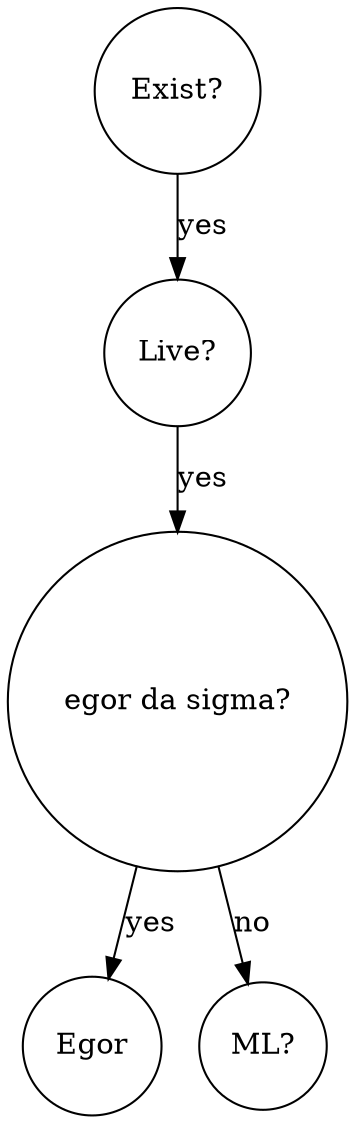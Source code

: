 digraph BST {
    node [shape=circle];
    "Exist?" -> "Live?" [label="yes"];
    "Live?" -> "egor da sigma?" [label="yes"];
    "egor da sigma?" -> "Egor" [label="yes"];
    "egor da sigma?" -> "ML?" [label="no"];
}

